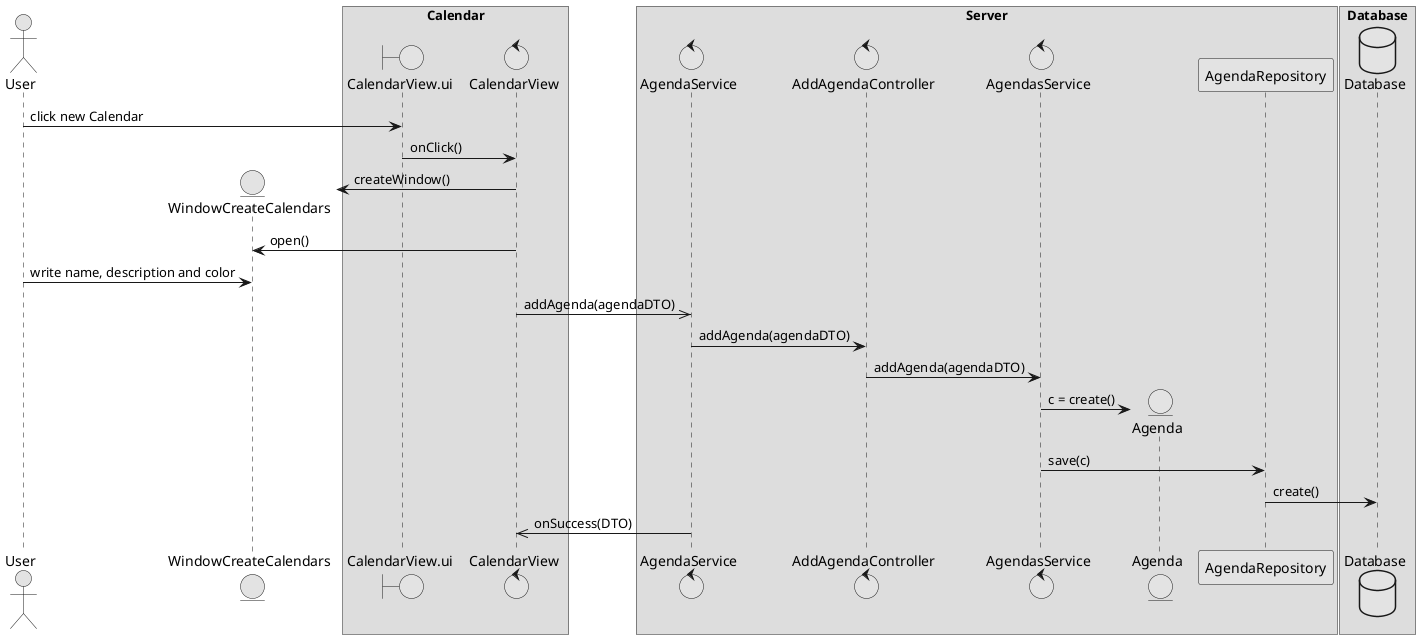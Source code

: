 @startuml  design1
skinparam handwritten false
skinparam monochrome true
skinparam packageStyle rect
skinparam defaultFontName FG Virgil
skinparam shadowing false

actor User
boundary CalendarView.ui
control CalendarView
entity WindowCreateCalendars
control AgendaService
control AddAgendaController
control AgendasService
entity Agenda
database Database

box "Calendar"
participant CalendarView.ui
participant CalendarView
end box

box "Server"
participant AgendaService
participant AddAgendaController
participant AgendasService
participant Agenda
participant AgendaRepository
end box

box "Database"
participant Database
end box

User -> CalendarView.ui : click new Calendar
CalendarView.ui -> CalendarView : onClick()
create WindowCreateCalendars
CalendarView -> WindowCreateCalendars : createWindow()
CalendarView -> WindowCreateCalendars : open()
User -> WindowCreateCalendars : write name, description and color
CalendarView ->> AgendaService : addAgenda(agendaDTO)
AgendaService -> AddAgendaController : addAgenda(agendaDTO)
AddAgendaController -> AgendasService : addAgenda(agendaDTO)
create Agenda
AgendasService -> Agenda : c = create()
AgendasService -> AgendaRepository : save(c)
AgendaRepository -> Database : create()
AgendaService ->> CalendarView : onSuccess(DTO)

@enduml
